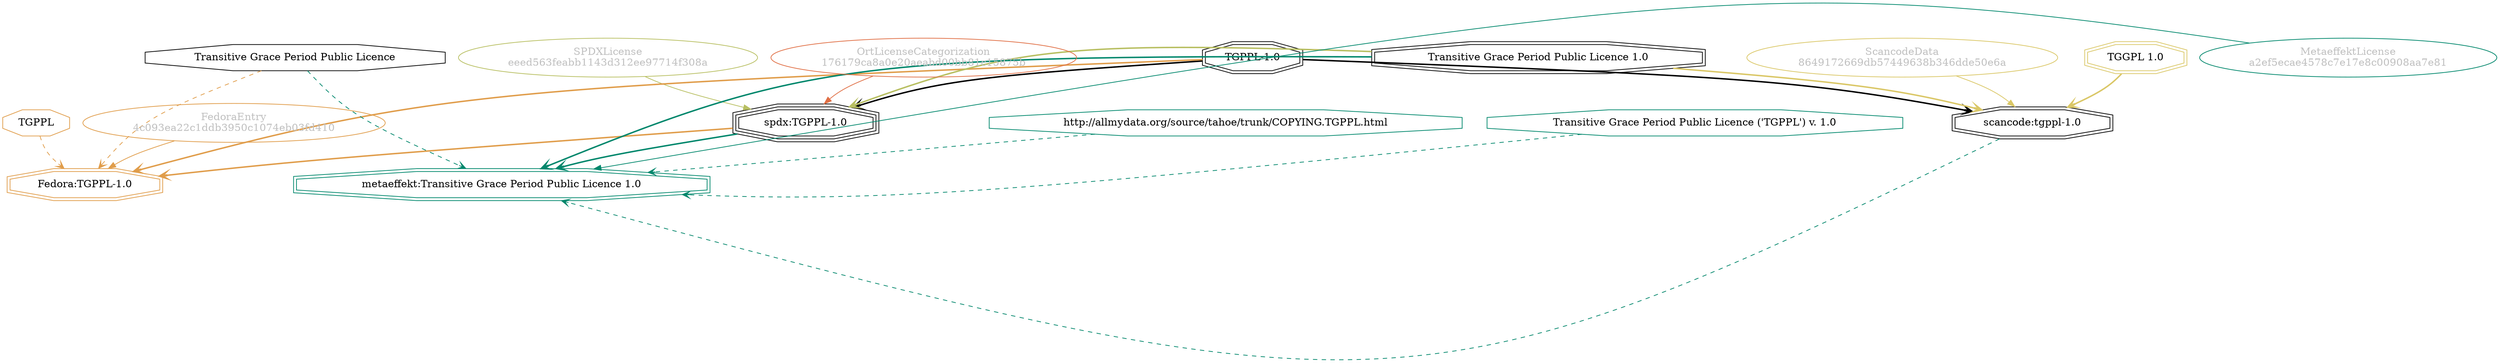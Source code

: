 strict digraph {
    node [shape=box];
    graph [splines=curved];
    4092 [label="SPDXLicense\neeed563feabb1143d312ee97714f308a"
         ,fontcolor=gray
         ,color="#b8bf62"
         ,fillcolor="beige;1"
         ,shape=ellipse];
    4093 [label="spdx:TGPPL-1.0"
         ,shape=tripleoctagon];
    4094 [label="TGPPL-1.0"
         ,shape=doubleoctagon];
    4095 [label="Transitive Grace Period Public Licence 1.0"
         ,shape=doubleoctagon];
    7667 [label="Transitive Grace Period Public Licence"
         ,shape=octagon];
    7668 [label=TGPPL
         ,color="#e09d4b"
         ,shape=octagon];
    8424 [label="FedoraEntry\n4c093ea22c1ddb3950c1074eb03fd410"
         ,fontcolor=gray
         ,color="#e09d4b"
         ,fillcolor="beige;1"
         ,shape=ellipse];
    8425 [label="Fedora:TGPPL-1.0"
         ,color="#e09d4b"
         ,shape=doubleoctagon];
    24393 [label="ScancodeData\n8649172669db57449638b346dde50e6a"
          ,fontcolor=gray
          ,color="#dac767"
          ,fillcolor="beige;1"
          ,shape=ellipse];
    24394 [label="scancode:tgppl-1.0"
          ,shape=doubleoctagon];
    24395 [label="TGGPL 1.0"
          ,color="#dac767"
          ,shape=doubleoctagon];
    35227 [label="OrtLicenseCategorization\n176179ca8a0e20aeabd00bb81c15875b"
          ,fontcolor=gray
          ,color="#e06f45"
          ,fillcolor="beige;1"
          ,shape=ellipse];
    48843 [label="MetaeffektLicense\na2ef5ecae4578c7e17e8c00908aa7e81"
          ,fontcolor=gray
          ,color="#00876c"
          ,fillcolor="beige;1"
          ,shape=ellipse];
    48844 [label="metaeffekt:Transitive Grace Period Public Licence 1.0"
          ,color="#00876c"
          ,shape=doubleoctagon];
    48845 [label="http://allmydata.org/source/tahoe/trunk/COPYING.TGPPL.html"
          ,color="#00876c"
          ,shape=octagon];
    48847 [label="Transitive Grace Period Public Licence ('TGPPL') v. 1.0"
          ,color="#00876c"
          ,shape=octagon];
    4092 -> 4093 [weight=0.5
                 ,color="#b8bf62"];
    4093 -> 8425 [style=bold
                 ,arrowhead=vee
                 ,weight=0.7
                 ,color="#e09d4b"];
    4093 -> 48844 [style=bold
                  ,arrowhead=vee
                  ,weight=0.7
                  ,color="#00876c"];
    4094 -> 4093 [style=bold
                 ,arrowhead=vee
                 ,weight=0.7];
    4094 -> 8425 [style=bold
                 ,arrowhead=vee
                 ,weight=0.7
                 ,color="#e09d4b"];
    4094 -> 24394 [style=bold
                  ,arrowhead=vee
                  ,weight=0.7];
    4095 -> 4093 [style=bold
                 ,arrowhead=vee
                 ,weight=0.7
                 ,color="#b8bf62"];
    4095 -> 24394 [style=bold
                  ,arrowhead=vee
                  ,weight=0.7
                  ,color="#dac767"];
    4095 -> 48844 [style=bold
                  ,arrowhead=vee
                  ,weight=0.7
                  ,color="#00876c"];
    4095 -> 48844 [style=bold
                  ,arrowhead=vee
                  ,weight=0.7
                  ,color="#00876c"];
    7667 -> 8425 [style=dashed
                 ,arrowhead=vee
                 ,weight=0.5
                 ,color="#e09d4b"];
    7667 -> 48844 [style=dashed
                  ,arrowhead=vee
                  ,weight=0.5
                  ,color="#00876c"];
    7668 -> 8425 [style=dashed
                 ,arrowhead=vee
                 ,weight=0.5
                 ,color="#e09d4b"];
    8424 -> 8425 [weight=0.5
                 ,color="#e09d4b"];
    24393 -> 24394 [weight=0.5
                   ,color="#dac767"];
    24394 -> 48844 [style=dashed
                   ,arrowhead=vee
                   ,weight=0.5
                   ,color="#00876c"];
    24395 -> 24394 [style=bold
                   ,arrowhead=vee
                   ,weight=0.7
                   ,color="#dac767"];
    35227 -> 4093 [weight=0.5
                  ,color="#e06f45"];
    48843 -> 48844 [weight=0.5
                   ,color="#00876c"];
    48845 -> 48844 [style=dashed
                   ,arrowhead=vee
                   ,weight=0.5
                   ,color="#00876c"];
    48847 -> 48844 [style=dashed
                   ,arrowhead=vee
                   ,weight=0.5
                   ,color="#00876c"];
}
